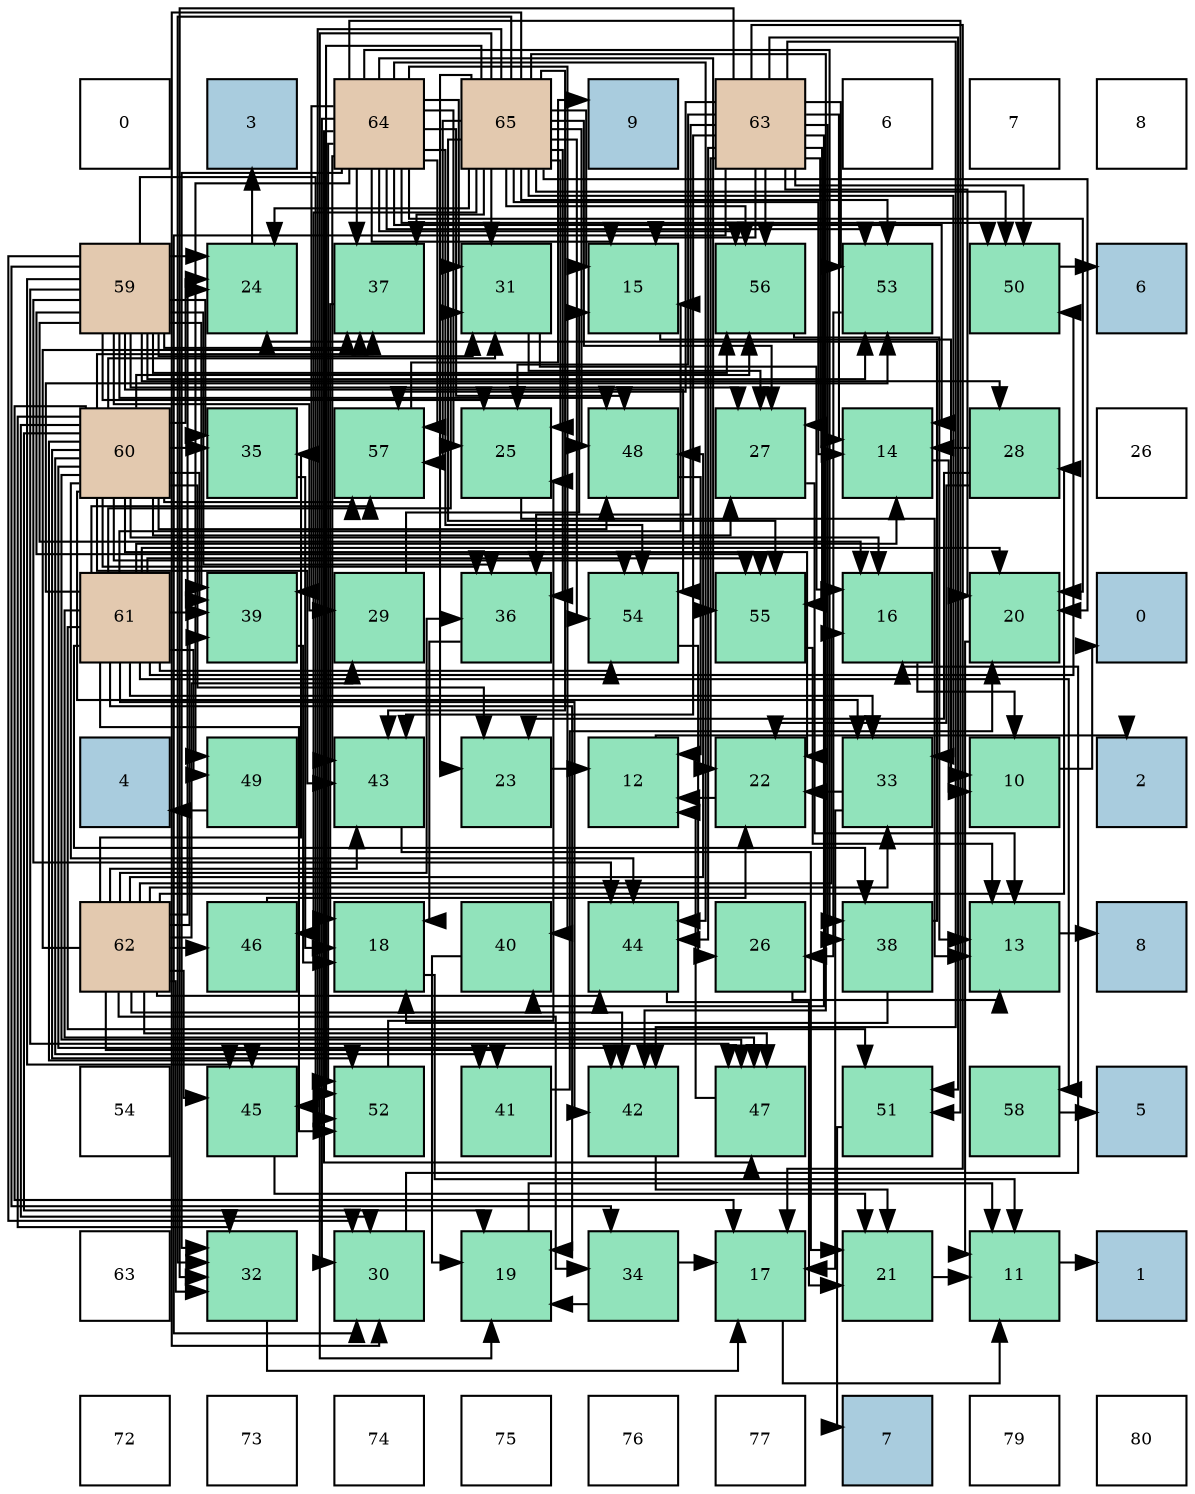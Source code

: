 digraph layout{
 rankdir=TB;
 splines=ortho;
 node [style=filled shape=square fixedsize=true width=0.6];
0[label="0", fontsize=8, fillcolor="#ffffff"];
1[label="3", fontsize=8, fillcolor="#a9ccde"];
2[label="64", fontsize=8, fillcolor="#e3c9af"];
3[label="65", fontsize=8, fillcolor="#e3c9af"];
4[label="9", fontsize=8, fillcolor="#a9ccde"];
5[label="63", fontsize=8, fillcolor="#e3c9af"];
6[label="6", fontsize=8, fillcolor="#ffffff"];
7[label="7", fontsize=8, fillcolor="#ffffff"];
8[label="8", fontsize=8, fillcolor="#ffffff"];
9[label="59", fontsize=8, fillcolor="#e3c9af"];
10[label="24", fontsize=8, fillcolor="#91e3bb"];
11[label="37", fontsize=8, fillcolor="#91e3bb"];
12[label="31", fontsize=8, fillcolor="#91e3bb"];
13[label="15", fontsize=8, fillcolor="#91e3bb"];
14[label="56", fontsize=8, fillcolor="#91e3bb"];
15[label="53", fontsize=8, fillcolor="#91e3bb"];
16[label="50", fontsize=8, fillcolor="#91e3bb"];
17[label="6", fontsize=8, fillcolor="#a9ccde"];
18[label="60", fontsize=8, fillcolor="#e3c9af"];
19[label="35", fontsize=8, fillcolor="#91e3bb"];
20[label="57", fontsize=8, fillcolor="#91e3bb"];
21[label="25", fontsize=8, fillcolor="#91e3bb"];
22[label="48", fontsize=8, fillcolor="#91e3bb"];
23[label="27", fontsize=8, fillcolor="#91e3bb"];
24[label="14", fontsize=8, fillcolor="#91e3bb"];
25[label="28", fontsize=8, fillcolor="#91e3bb"];
26[label="26", fontsize=8, fillcolor="#ffffff"];
27[label="61", fontsize=8, fillcolor="#e3c9af"];
28[label="39", fontsize=8, fillcolor="#91e3bb"];
29[label="29", fontsize=8, fillcolor="#91e3bb"];
30[label="36", fontsize=8, fillcolor="#91e3bb"];
31[label="54", fontsize=8, fillcolor="#91e3bb"];
32[label="55", fontsize=8, fillcolor="#91e3bb"];
33[label="16", fontsize=8, fillcolor="#91e3bb"];
34[label="20", fontsize=8, fillcolor="#91e3bb"];
35[label="0", fontsize=8, fillcolor="#a9ccde"];
36[label="4", fontsize=8, fillcolor="#a9ccde"];
37[label="49", fontsize=8, fillcolor="#91e3bb"];
38[label="43", fontsize=8, fillcolor="#91e3bb"];
39[label="23", fontsize=8, fillcolor="#91e3bb"];
40[label="12", fontsize=8, fillcolor="#91e3bb"];
41[label="22", fontsize=8, fillcolor="#91e3bb"];
42[label="33", fontsize=8, fillcolor="#91e3bb"];
43[label="10", fontsize=8, fillcolor="#91e3bb"];
44[label="2", fontsize=8, fillcolor="#a9ccde"];
45[label="62", fontsize=8, fillcolor="#e3c9af"];
46[label="46", fontsize=8, fillcolor="#91e3bb"];
47[label="18", fontsize=8, fillcolor="#91e3bb"];
48[label="40", fontsize=8, fillcolor="#91e3bb"];
49[label="44", fontsize=8, fillcolor="#91e3bb"];
50[label="26", fontsize=8, fillcolor="#91e3bb"];
51[label="38", fontsize=8, fillcolor="#91e3bb"];
52[label="13", fontsize=8, fillcolor="#91e3bb"];
53[label="8", fontsize=8, fillcolor="#a9ccde"];
54[label="54", fontsize=8, fillcolor="#ffffff"];
55[label="45", fontsize=8, fillcolor="#91e3bb"];
56[label="52", fontsize=8, fillcolor="#91e3bb"];
57[label="41", fontsize=8, fillcolor="#91e3bb"];
58[label="42", fontsize=8, fillcolor="#91e3bb"];
59[label="47", fontsize=8, fillcolor="#91e3bb"];
60[label="51", fontsize=8, fillcolor="#91e3bb"];
61[label="58", fontsize=8, fillcolor="#91e3bb"];
62[label="5", fontsize=8, fillcolor="#a9ccde"];
63[label="63", fontsize=8, fillcolor="#ffffff"];
64[label="32", fontsize=8, fillcolor="#91e3bb"];
65[label="30", fontsize=8, fillcolor="#91e3bb"];
66[label="19", fontsize=8, fillcolor="#91e3bb"];
67[label="34", fontsize=8, fillcolor="#91e3bb"];
68[label="17", fontsize=8, fillcolor="#91e3bb"];
69[label="21", fontsize=8, fillcolor="#91e3bb"];
70[label="11", fontsize=8, fillcolor="#91e3bb"];
71[label="1", fontsize=8, fillcolor="#a9ccde"];
72[label="72", fontsize=8, fillcolor="#ffffff"];
73[label="73", fontsize=8, fillcolor="#ffffff"];
74[label="74", fontsize=8, fillcolor="#ffffff"];
75[label="75", fontsize=8, fillcolor="#ffffff"];
76[label="76", fontsize=8, fillcolor="#ffffff"];
77[label="77", fontsize=8, fillcolor="#ffffff"];
78[label="7", fontsize=8, fillcolor="#a9ccde"];
79[label="79", fontsize=8, fillcolor="#ffffff"];
80[label="80", fontsize=8, fillcolor="#ffffff"];
edge [constraint=false, style=vis];43 -> 35;
70 -> 71;
40 -> 44;
52 -> 53;
24 -> 43;
13 -> 43;
33 -> 43;
68 -> 70;
47 -> 70;
66 -> 70;
34 -> 70;
69 -> 70;
41 -> 40;
39 -> 40;
10 -> 1;
21 -> 52;
50 -> 52;
23 -> 52;
25 -> 24;
25 -> 41;
25 -> 39;
29 -> 13;
65 -> 33;
12 -> 33;
12 -> 23;
64 -> 68;
42 -> 68;
42 -> 41;
67 -> 68;
67 -> 66;
19 -> 47;
30 -> 47;
11 -> 47;
51 -> 47;
51 -> 10;
28 -> 47;
48 -> 66;
57 -> 34;
58 -> 69;
38 -> 69;
49 -> 69;
55 -> 69;
46 -> 41;
59 -> 40;
22 -> 40;
37 -> 36;
16 -> 17;
60 -> 78;
56 -> 21;
15 -> 50;
31 -> 50;
32 -> 52;
14 -> 52;
20 -> 4;
61 -> 62;
9 -> 33;
9 -> 10;
9 -> 21;
9 -> 23;
9 -> 25;
9 -> 29;
9 -> 65;
9 -> 12;
9 -> 67;
9 -> 19;
9 -> 30;
9 -> 11;
9 -> 28;
9 -> 49;
9 -> 55;
9 -> 59;
9 -> 22;
9 -> 56;
9 -> 15;
9 -> 31;
9 -> 32;
9 -> 14;
18 -> 33;
18 -> 68;
18 -> 66;
18 -> 41;
18 -> 39;
18 -> 10;
18 -> 23;
18 -> 65;
18 -> 12;
18 -> 64;
18 -> 42;
18 -> 19;
18 -> 30;
18 -> 11;
18 -> 28;
18 -> 57;
18 -> 58;
18 -> 38;
18 -> 49;
18 -> 55;
18 -> 59;
18 -> 22;
18 -> 56;
18 -> 31;
18 -> 14;
18 -> 20;
27 -> 24;
27 -> 13;
27 -> 66;
27 -> 34;
27 -> 12;
27 -> 42;
27 -> 51;
27 -> 28;
27 -> 58;
27 -> 59;
27 -> 37;
27 -> 16;
27 -> 60;
27 -> 56;
27 -> 15;
27 -> 31;
27 -> 32;
27 -> 20;
27 -> 61;
45 -> 33;
45 -> 10;
45 -> 25;
45 -> 29;
45 -> 64;
45 -> 42;
45 -> 67;
45 -> 19;
45 -> 30;
45 -> 11;
45 -> 28;
45 -> 57;
45 -> 58;
45 -> 38;
45 -> 49;
45 -> 55;
45 -> 46;
45 -> 59;
45 -> 22;
5 -> 24;
5 -> 13;
5 -> 68;
5 -> 34;
5 -> 41;
5 -> 21;
5 -> 23;
5 -> 65;
5 -> 64;
5 -> 30;
5 -> 51;
5 -> 48;
5 -> 58;
5 -> 38;
5 -> 49;
5 -> 16;
5 -> 60;
5 -> 15;
5 -> 32;
5 -> 14;
5 -> 20;
2 -> 24;
2 -> 13;
2 -> 34;
2 -> 21;
2 -> 65;
2 -> 12;
2 -> 64;
2 -> 11;
2 -> 51;
2 -> 28;
2 -> 48;
2 -> 38;
2 -> 49;
2 -> 59;
2 -> 22;
2 -> 37;
2 -> 16;
2 -> 60;
2 -> 56;
2 -> 15;
2 -> 31;
2 -> 32;
2 -> 14;
2 -> 20;
3 -> 24;
3 -> 13;
3 -> 66;
3 -> 34;
3 -> 39;
3 -> 10;
3 -> 21;
3 -> 23;
3 -> 65;
3 -> 12;
3 -> 64;
3 -> 42;
3 -> 30;
3 -> 11;
3 -> 58;
3 -> 38;
3 -> 55;
3 -> 46;
3 -> 22;
3 -> 16;
3 -> 56;
3 -> 15;
3 -> 31;
3 -> 32;
3 -> 14;
3 -> 20;
edge [constraint=true, style=invis];
0 -> 9 -> 18 -> 27 -> 36 -> 45 -> 54 -> 63 -> 72;
1 -> 10 -> 19 -> 28 -> 37 -> 46 -> 55 -> 64 -> 73;
2 -> 11 -> 20 -> 29 -> 38 -> 47 -> 56 -> 65 -> 74;
3 -> 12 -> 21 -> 30 -> 39 -> 48 -> 57 -> 66 -> 75;
4 -> 13 -> 22 -> 31 -> 40 -> 49 -> 58 -> 67 -> 76;
5 -> 14 -> 23 -> 32 -> 41 -> 50 -> 59 -> 68 -> 77;
6 -> 15 -> 24 -> 33 -> 42 -> 51 -> 60 -> 69 -> 78;
7 -> 16 -> 25 -> 34 -> 43 -> 52 -> 61 -> 70 -> 79;
8 -> 17 -> 26 -> 35 -> 44 -> 53 -> 62 -> 71 -> 80;
rank = same {0 -> 1 -> 2 -> 3 -> 4 -> 5 -> 6 -> 7 -> 8};
rank = same {9 -> 10 -> 11 -> 12 -> 13 -> 14 -> 15 -> 16 -> 17};
rank = same {18 -> 19 -> 20 -> 21 -> 22 -> 23 -> 24 -> 25 -> 26};
rank = same {27 -> 28 -> 29 -> 30 -> 31 -> 32 -> 33 -> 34 -> 35};
rank = same {36 -> 37 -> 38 -> 39 -> 40 -> 41 -> 42 -> 43 -> 44};
rank = same {45 -> 46 -> 47 -> 48 -> 49 -> 50 -> 51 -> 52 -> 53};
rank = same {54 -> 55 -> 56 -> 57 -> 58 -> 59 -> 60 -> 61 -> 62};
rank = same {63 -> 64 -> 65 -> 66 -> 67 -> 68 -> 69 -> 70 -> 71};
rank = same {72 -> 73 -> 74 -> 75 -> 76 -> 77 -> 78 -> 79 -> 80};
}